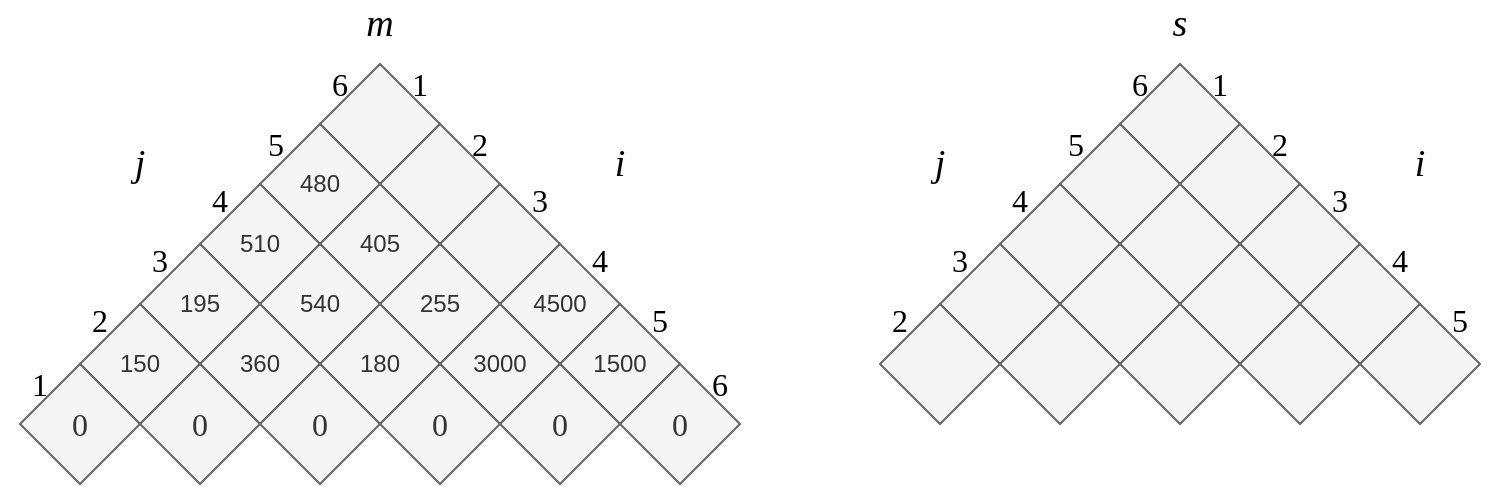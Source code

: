 <mxfile version="12.3.3" type="github" pages="1">
  <diagram id="A5NQOXtNuCn2YS7XO_Ea" name="Page-1">
    <mxGraphModel dx="772" dy="457" grid="1" gridSize="10" guides="1" tooltips="1" connect="1" arrows="1" fold="1" page="1" pageScale="1" pageWidth="850" pageHeight="1100" math="0" shadow="0">
      <root>
        <mxCell id="0"/>
        <mxCell id="1" parent="0"/>
        <mxCell id="EKviAfosVV8FFSTH-Syd-3" value="" style="rhombus;whiteSpace=wrap;html=1;fillColor=#f5f5f5;strokeColor=#666666;fontColor=#333333;" vertex="1" parent="1">
          <mxGeometry x="190" y="190" width="60" height="60" as="geometry"/>
        </mxCell>
        <mxCell id="EKviAfosVV8FFSTH-Syd-4" value="" style="rhombus;whiteSpace=wrap;html=1;fillColor=#f5f5f5;strokeColor=#666666;fontColor=#333333;" vertex="1" parent="1">
          <mxGeometry x="220" y="220" width="60" height="60" as="geometry"/>
        </mxCell>
        <mxCell id="EKviAfosVV8FFSTH-Syd-5" value="" style="rhombus;whiteSpace=wrap;html=1;fillColor=#f5f5f5;strokeColor=#666666;fontColor=#333333;" vertex="1" parent="1">
          <mxGeometry x="250" y="250" width="60" height="60" as="geometry"/>
        </mxCell>
        <mxCell id="EKviAfosVV8FFSTH-Syd-6" value="4500" style="rhombus;whiteSpace=wrap;html=1;fillColor=#f5f5f5;strokeColor=#666666;fontColor=#333333;" vertex="1" parent="1">
          <mxGeometry x="280" y="280" width="60" height="60" as="geometry"/>
        </mxCell>
        <mxCell id="EKviAfosVV8FFSTH-Syd-7" value="1500" style="rhombus;whiteSpace=wrap;html=1;fillColor=#f5f5f5;strokeColor=#666666;fontColor=#333333;" vertex="1" parent="1">
          <mxGeometry x="310" y="310" width="60" height="60" as="geometry"/>
        </mxCell>
        <mxCell id="EKviAfosVV8FFSTH-Syd-8" value="0" style="rhombus;whiteSpace=wrap;html=1;fillColor=#f5f5f5;strokeColor=#666666;fontColor=#333333;fontFamily=Times New Roman;fontSize=16;" vertex="1" parent="1">
          <mxGeometry x="340" y="340" width="60" height="60" as="geometry"/>
        </mxCell>
        <mxCell id="EKviAfosVV8FFSTH-Syd-9" value="480" style="rhombus;whiteSpace=wrap;html=1;fillColor=#f5f5f5;strokeColor=#666666;fontColor=#333333;" vertex="1" parent="1">
          <mxGeometry x="160" y="220" width="60" height="60" as="geometry"/>
        </mxCell>
        <mxCell id="EKviAfosVV8FFSTH-Syd-10" value="405" style="rhombus;whiteSpace=wrap;html=1;fillColor=#f5f5f5;strokeColor=#666666;fontColor=#333333;" vertex="1" parent="1">
          <mxGeometry x="190" y="250" width="60" height="60" as="geometry"/>
        </mxCell>
        <mxCell id="EKviAfosVV8FFSTH-Syd-11" value="255" style="rhombus;whiteSpace=wrap;html=1;fillColor=#f5f5f5;strokeColor=#666666;fontColor=#333333;" vertex="1" parent="1">
          <mxGeometry x="220" y="280" width="60" height="60" as="geometry"/>
        </mxCell>
        <mxCell id="EKviAfosVV8FFSTH-Syd-12" value="3000" style="rhombus;whiteSpace=wrap;html=1;fillColor=#f5f5f5;strokeColor=#666666;fontColor=#333333;" vertex="1" parent="1">
          <mxGeometry x="250" y="310" width="60" height="60" as="geometry"/>
        </mxCell>
        <mxCell id="EKviAfosVV8FFSTH-Syd-13" value="0" style="rhombus;whiteSpace=wrap;html=1;fillColor=#f5f5f5;strokeColor=#666666;fontColor=#333333;fontFamily=Times New Roman;fontSize=16;" vertex="1" parent="1">
          <mxGeometry x="280" y="340" width="60" height="60" as="geometry"/>
        </mxCell>
        <mxCell id="EKviAfosVV8FFSTH-Syd-15" value="510" style="rhombus;whiteSpace=wrap;html=1;fillColor=#f5f5f5;strokeColor=#666666;fontColor=#333333;" vertex="1" parent="1">
          <mxGeometry x="130" y="250" width="60" height="60" as="geometry"/>
        </mxCell>
        <mxCell id="EKviAfosVV8FFSTH-Syd-16" value="540" style="rhombus;whiteSpace=wrap;html=1;fillColor=#f5f5f5;strokeColor=#666666;fontColor=#333333;" vertex="1" parent="1">
          <mxGeometry x="160" y="280" width="60" height="60" as="geometry"/>
        </mxCell>
        <mxCell id="EKviAfosVV8FFSTH-Syd-17" value="180" style="rhombus;whiteSpace=wrap;html=1;fillColor=#f5f5f5;strokeColor=#666666;fontColor=#333333;" vertex="1" parent="1">
          <mxGeometry x="190" y="310" width="60" height="60" as="geometry"/>
        </mxCell>
        <mxCell id="EKviAfosVV8FFSTH-Syd-18" value="0" style="rhombus;whiteSpace=wrap;html=1;fillColor=#f5f5f5;strokeColor=#666666;fontColor=#333333;fontFamily=Times New Roman;fontSize=16;" vertex="1" parent="1">
          <mxGeometry x="220" y="340" width="60" height="60" as="geometry"/>
        </mxCell>
        <mxCell id="EKviAfosVV8FFSTH-Syd-22" value="195" style="rhombus;whiteSpace=wrap;html=1;fillColor=#f5f5f5;strokeColor=#666666;fontColor=#333333;" vertex="1" parent="1">
          <mxGeometry x="100" y="280" width="60" height="60" as="geometry"/>
        </mxCell>
        <mxCell id="EKviAfosVV8FFSTH-Syd-23" value="360" style="rhombus;whiteSpace=wrap;html=1;fillColor=#f5f5f5;strokeColor=#666666;fontColor=#333333;" vertex="1" parent="1">
          <mxGeometry x="130" y="310" width="60" height="60" as="geometry"/>
        </mxCell>
        <mxCell id="EKviAfosVV8FFSTH-Syd-24" value="0" style="rhombus;whiteSpace=wrap;html=1;fillColor=#f5f5f5;strokeColor=#666666;fontColor=#333333;fontFamily=Times New Roman;fontSize=16;" vertex="1" parent="1">
          <mxGeometry x="160" y="340" width="60" height="60" as="geometry"/>
        </mxCell>
        <mxCell id="EKviAfosVV8FFSTH-Syd-25" value="150" style="rhombus;whiteSpace=wrap;html=1;fillColor=#f5f5f5;strokeColor=#666666;fontColor=#333333;" vertex="1" parent="1">
          <mxGeometry x="70" y="310" width="60" height="60" as="geometry"/>
        </mxCell>
        <mxCell id="EKviAfosVV8FFSTH-Syd-26" value="0" style="rhombus;whiteSpace=wrap;html=1;fillColor=#f5f5f5;strokeColor=#666666;fontColor=#333333;fontFamily=Times New Roman;fontSize=16;" vertex="1" parent="1">
          <mxGeometry x="100" y="340" width="60" height="60" as="geometry"/>
        </mxCell>
        <mxCell id="EKviAfosVV8FFSTH-Syd-27" value="&lt;font face=&quot;Times New Roman&quot; style=&quot;font-size: 16px;&quot;&gt;0&lt;/font&gt;" style="rhombus;whiteSpace=wrap;html=1;fillColor=#f5f5f5;strokeColor=#666666;fontColor=#333333;fontSize=16;" vertex="1" parent="1">
          <mxGeometry x="40" y="340" width="60" height="60" as="geometry"/>
        </mxCell>
        <mxCell id="EKviAfosVV8FFSTH-Syd-59" value="&lt;font style=&quot;font-size: 19px&quot;&gt;&lt;i&gt;m&lt;/i&gt;&lt;/font&gt;" style="text;html=1;strokeColor=none;fillColor=none;align=center;verticalAlign=middle;whiteSpace=wrap;rounded=0;fontFamily=Times New Roman;fontSize=16;" vertex="1" parent="1">
          <mxGeometry x="200" y="160" width="40" height="20" as="geometry"/>
        </mxCell>
        <mxCell id="EKviAfosVV8FFSTH-Syd-63" value="&lt;font style=&quot;font-size: 19px&quot;&gt;&lt;i&gt;i&lt;/i&gt;&lt;/font&gt;" style="text;html=1;strokeColor=none;fillColor=none;align=center;verticalAlign=middle;whiteSpace=wrap;rounded=0;fontFamily=Times New Roman;fontSize=16;" vertex="1" parent="1">
          <mxGeometry x="320" y="230" width="40" height="20" as="geometry"/>
        </mxCell>
        <mxCell id="EKviAfosVV8FFSTH-Syd-65" value="&lt;font style=&quot;font-size: 19px&quot;&gt;&lt;i&gt;j&lt;/i&gt;&lt;/font&gt;" style="text;html=1;strokeColor=none;fillColor=none;align=center;verticalAlign=middle;whiteSpace=wrap;rounded=0;fontFamily=Times New Roman;fontSize=16;" vertex="1" parent="1">
          <mxGeometry x="80" y="230" width="40" height="20" as="geometry"/>
        </mxCell>
        <mxCell id="EKviAfosVV8FFSTH-Syd-66" value="1" style="text;html=1;strokeColor=none;fillColor=none;align=center;verticalAlign=middle;whiteSpace=wrap;rounded=0;fontFamily=Times New Roman;fontSize=16;" vertex="1" parent="1">
          <mxGeometry x="30" y="340" width="40" height="20" as="geometry"/>
        </mxCell>
        <mxCell id="EKviAfosVV8FFSTH-Syd-67" value="2" style="text;html=1;strokeColor=none;fillColor=none;align=center;verticalAlign=middle;whiteSpace=wrap;rounded=0;fontFamily=Times New Roman;fontSize=16;" vertex="1" parent="1">
          <mxGeometry x="60" y="308" width="40" height="20" as="geometry"/>
        </mxCell>
        <mxCell id="EKviAfosVV8FFSTH-Syd-68" value="3" style="text;html=1;strokeColor=none;fillColor=none;align=center;verticalAlign=middle;whiteSpace=wrap;rounded=0;fontFamily=Times New Roman;fontSize=16;" vertex="1" parent="1">
          <mxGeometry x="90" y="278" width="40" height="20" as="geometry"/>
        </mxCell>
        <mxCell id="EKviAfosVV8FFSTH-Syd-69" value="4" style="text;html=1;strokeColor=none;fillColor=none;align=center;verticalAlign=middle;whiteSpace=wrap;rounded=0;fontFamily=Times New Roman;fontSize=16;" vertex="1" parent="1">
          <mxGeometry x="120" y="248" width="40" height="20" as="geometry"/>
        </mxCell>
        <mxCell id="EKviAfosVV8FFSTH-Syd-70" value="5" style="text;html=1;strokeColor=none;fillColor=none;align=center;verticalAlign=middle;whiteSpace=wrap;rounded=0;fontFamily=Times New Roman;fontSize=16;" vertex="1" parent="1">
          <mxGeometry x="148" y="220" width="40" height="20" as="geometry"/>
        </mxCell>
        <mxCell id="EKviAfosVV8FFSTH-Syd-71" value="6" style="text;html=1;strokeColor=none;fillColor=none;align=center;verticalAlign=middle;whiteSpace=wrap;rounded=0;fontFamily=Times New Roman;fontSize=16;" vertex="1" parent="1">
          <mxGeometry x="180" y="190" width="40" height="20" as="geometry"/>
        </mxCell>
        <mxCell id="EKviAfosVV8FFSTH-Syd-72" value="1" style="text;html=1;strokeColor=none;fillColor=none;align=center;verticalAlign=middle;whiteSpace=wrap;rounded=0;fontFamily=Times New Roman;fontSize=16;" vertex="1" parent="1">
          <mxGeometry x="220" y="190" width="40" height="20" as="geometry"/>
        </mxCell>
        <mxCell id="EKviAfosVV8FFSTH-Syd-73" value="2" style="text;html=1;strokeColor=none;fillColor=none;align=center;verticalAlign=middle;whiteSpace=wrap;rounded=0;fontFamily=Times New Roman;fontSize=16;" vertex="1" parent="1">
          <mxGeometry x="250" y="220" width="40" height="20" as="geometry"/>
        </mxCell>
        <mxCell id="EKviAfosVV8FFSTH-Syd-74" value="3" style="text;html=1;strokeColor=none;fillColor=none;align=center;verticalAlign=middle;whiteSpace=wrap;rounded=0;fontFamily=Times New Roman;fontSize=16;" vertex="1" parent="1">
          <mxGeometry x="280" y="248" width="40" height="20" as="geometry"/>
        </mxCell>
        <mxCell id="EKviAfosVV8FFSTH-Syd-75" value="4" style="text;html=1;strokeColor=none;fillColor=none;align=center;verticalAlign=middle;whiteSpace=wrap;rounded=0;fontFamily=Times New Roman;fontSize=16;" vertex="1" parent="1">
          <mxGeometry x="310" y="278" width="40" height="20" as="geometry"/>
        </mxCell>
        <mxCell id="EKviAfosVV8FFSTH-Syd-76" value="5" style="text;html=1;strokeColor=none;fillColor=none;align=center;verticalAlign=middle;whiteSpace=wrap;rounded=0;fontFamily=Times New Roman;fontSize=16;" vertex="1" parent="1">
          <mxGeometry x="340" y="308" width="40" height="20" as="geometry"/>
        </mxCell>
        <mxCell id="EKviAfosVV8FFSTH-Syd-77" value="6" style="text;html=1;strokeColor=none;fillColor=none;align=center;verticalAlign=middle;whiteSpace=wrap;rounded=0;fontFamily=Times New Roman;fontSize=16;" vertex="1" parent="1">
          <mxGeometry x="370" y="340" width="40" height="20" as="geometry"/>
        </mxCell>
        <mxCell id="EKviAfosVV8FFSTH-Syd-78" value="" style="rhombus;whiteSpace=wrap;html=1;fillColor=#f5f5f5;strokeColor=#666666;fontColor=#333333;" vertex="1" parent="1">
          <mxGeometry x="590" y="190" width="60" height="60" as="geometry"/>
        </mxCell>
        <mxCell id="EKviAfosVV8FFSTH-Syd-79" value="" style="rhombus;whiteSpace=wrap;html=1;fillColor=#f5f5f5;strokeColor=#666666;fontColor=#333333;" vertex="1" parent="1">
          <mxGeometry x="620" y="220" width="60" height="60" as="geometry"/>
        </mxCell>
        <mxCell id="EKviAfosVV8FFSTH-Syd-80" value="" style="rhombus;whiteSpace=wrap;html=1;fillColor=#f5f5f5;strokeColor=#666666;fontColor=#333333;" vertex="1" parent="1">
          <mxGeometry x="650" y="250" width="60" height="60" as="geometry"/>
        </mxCell>
        <mxCell id="EKviAfosVV8FFSTH-Syd-81" value="" style="rhombus;whiteSpace=wrap;html=1;fillColor=#f5f5f5;strokeColor=#666666;fontColor=#333333;" vertex="1" parent="1">
          <mxGeometry x="680" y="280" width="60" height="60" as="geometry"/>
        </mxCell>
        <mxCell id="EKviAfosVV8FFSTH-Syd-82" value="" style="rhombus;whiteSpace=wrap;html=1;fillColor=#f5f5f5;strokeColor=#666666;fontColor=#333333;" vertex="1" parent="1">
          <mxGeometry x="710" y="310" width="60" height="60" as="geometry"/>
        </mxCell>
        <mxCell id="EKviAfosVV8FFSTH-Syd-84" value="" style="rhombus;whiteSpace=wrap;html=1;fillColor=#f5f5f5;strokeColor=#666666;fontColor=#333333;" vertex="1" parent="1">
          <mxGeometry x="560" y="220" width="60" height="60" as="geometry"/>
        </mxCell>
        <mxCell id="EKviAfosVV8FFSTH-Syd-85" value="" style="rhombus;whiteSpace=wrap;html=1;fillColor=#f5f5f5;strokeColor=#666666;fontColor=#333333;" vertex="1" parent="1">
          <mxGeometry x="590" y="250" width="60" height="60" as="geometry"/>
        </mxCell>
        <mxCell id="EKviAfosVV8FFSTH-Syd-86" value="" style="rhombus;whiteSpace=wrap;html=1;fillColor=#f5f5f5;strokeColor=#666666;fontColor=#333333;" vertex="1" parent="1">
          <mxGeometry x="620" y="280" width="60" height="60" as="geometry"/>
        </mxCell>
        <mxCell id="EKviAfosVV8FFSTH-Syd-87" value="" style="rhombus;whiteSpace=wrap;html=1;fillColor=#f5f5f5;strokeColor=#666666;fontColor=#333333;" vertex="1" parent="1">
          <mxGeometry x="650" y="310" width="60" height="60" as="geometry"/>
        </mxCell>
        <mxCell id="EKviAfosVV8FFSTH-Syd-89" value="" style="rhombus;whiteSpace=wrap;html=1;fillColor=#f5f5f5;strokeColor=#666666;fontColor=#333333;" vertex="1" parent="1">
          <mxGeometry x="530" y="250" width="60" height="60" as="geometry"/>
        </mxCell>
        <mxCell id="EKviAfosVV8FFSTH-Syd-90" value="" style="rhombus;whiteSpace=wrap;html=1;fillColor=#f5f5f5;strokeColor=#666666;fontColor=#333333;" vertex="1" parent="1">
          <mxGeometry x="560" y="280" width="60" height="60" as="geometry"/>
        </mxCell>
        <mxCell id="EKviAfosVV8FFSTH-Syd-91" value="" style="rhombus;whiteSpace=wrap;html=1;fillColor=#f5f5f5;strokeColor=#666666;fontColor=#333333;" vertex="1" parent="1">
          <mxGeometry x="590" y="310" width="60" height="60" as="geometry"/>
        </mxCell>
        <mxCell id="EKviAfosVV8FFSTH-Syd-93" value="" style="rhombus;whiteSpace=wrap;html=1;fillColor=#f5f5f5;strokeColor=#666666;fontColor=#333333;" vertex="1" parent="1">
          <mxGeometry x="500" y="280" width="60" height="60" as="geometry"/>
        </mxCell>
        <mxCell id="EKviAfosVV8FFSTH-Syd-94" value="" style="rhombus;whiteSpace=wrap;html=1;fillColor=#f5f5f5;strokeColor=#666666;fontColor=#333333;" vertex="1" parent="1">
          <mxGeometry x="530" y="310" width="60" height="60" as="geometry"/>
        </mxCell>
        <mxCell id="EKviAfosVV8FFSTH-Syd-96" value="" style="rhombus;whiteSpace=wrap;html=1;fillColor=#f5f5f5;strokeColor=#666666;fontColor=#333333;" vertex="1" parent="1">
          <mxGeometry x="470" y="310" width="60" height="60" as="geometry"/>
        </mxCell>
        <mxCell id="EKviAfosVV8FFSTH-Syd-99" value="&lt;font style=&quot;font-size: 19px&quot;&gt;&lt;i&gt;s&lt;/i&gt;&lt;/font&gt;" style="text;html=1;strokeColor=none;fillColor=none;align=center;verticalAlign=middle;whiteSpace=wrap;rounded=0;fontFamily=Times New Roman;fontSize=16;" vertex="1" parent="1">
          <mxGeometry x="600" y="160" width="40" height="20" as="geometry"/>
        </mxCell>
        <mxCell id="EKviAfosVV8FFSTH-Syd-100" value="&lt;font style=&quot;font-size: 19px&quot;&gt;&lt;i&gt;i&lt;/i&gt;&lt;/font&gt;" style="text;html=1;strokeColor=none;fillColor=none;align=center;verticalAlign=middle;whiteSpace=wrap;rounded=0;fontFamily=Times New Roman;fontSize=16;" vertex="1" parent="1">
          <mxGeometry x="720" y="230" width="40" height="20" as="geometry"/>
        </mxCell>
        <mxCell id="EKviAfosVV8FFSTH-Syd-101" value="&lt;font style=&quot;font-size: 19px&quot;&gt;&lt;i&gt;j&lt;/i&gt;&lt;/font&gt;" style="text;html=1;strokeColor=none;fillColor=none;align=center;verticalAlign=middle;whiteSpace=wrap;rounded=0;fontFamily=Times New Roman;fontSize=16;" vertex="1" parent="1">
          <mxGeometry x="480" y="230" width="40" height="20" as="geometry"/>
        </mxCell>
        <mxCell id="EKviAfosVV8FFSTH-Syd-103" value="2" style="text;html=1;strokeColor=none;fillColor=none;align=center;verticalAlign=middle;whiteSpace=wrap;rounded=0;fontFamily=Times New Roman;fontSize=16;" vertex="1" parent="1">
          <mxGeometry x="460" y="308" width="40" height="20" as="geometry"/>
        </mxCell>
        <mxCell id="EKviAfosVV8FFSTH-Syd-104" value="3" style="text;html=1;strokeColor=none;fillColor=none;align=center;verticalAlign=middle;whiteSpace=wrap;rounded=0;fontFamily=Times New Roman;fontSize=16;" vertex="1" parent="1">
          <mxGeometry x="490" y="278" width="40" height="20" as="geometry"/>
        </mxCell>
        <mxCell id="EKviAfosVV8FFSTH-Syd-105" value="4" style="text;html=1;strokeColor=none;fillColor=none;align=center;verticalAlign=middle;whiteSpace=wrap;rounded=0;fontFamily=Times New Roman;fontSize=16;" vertex="1" parent="1">
          <mxGeometry x="520" y="248" width="40" height="20" as="geometry"/>
        </mxCell>
        <mxCell id="EKviAfosVV8FFSTH-Syd-106" value="5" style="text;html=1;strokeColor=none;fillColor=none;align=center;verticalAlign=middle;whiteSpace=wrap;rounded=0;fontFamily=Times New Roman;fontSize=16;" vertex="1" parent="1">
          <mxGeometry x="548" y="220" width="40" height="20" as="geometry"/>
        </mxCell>
        <mxCell id="EKviAfosVV8FFSTH-Syd-107" value="6" style="text;html=1;strokeColor=none;fillColor=none;align=center;verticalAlign=middle;whiteSpace=wrap;rounded=0;fontFamily=Times New Roman;fontSize=16;" vertex="1" parent="1">
          <mxGeometry x="580" y="190" width="40" height="20" as="geometry"/>
        </mxCell>
        <mxCell id="EKviAfosVV8FFSTH-Syd-108" value="1" style="text;html=1;strokeColor=none;fillColor=none;align=center;verticalAlign=middle;whiteSpace=wrap;rounded=0;fontFamily=Times New Roman;fontSize=16;" vertex="1" parent="1">
          <mxGeometry x="620" y="190" width="40" height="20" as="geometry"/>
        </mxCell>
        <mxCell id="EKviAfosVV8FFSTH-Syd-109" value="2" style="text;html=1;strokeColor=none;fillColor=none;align=center;verticalAlign=middle;whiteSpace=wrap;rounded=0;fontFamily=Times New Roman;fontSize=16;" vertex="1" parent="1">
          <mxGeometry x="650" y="220" width="40" height="20" as="geometry"/>
        </mxCell>
        <mxCell id="EKviAfosVV8FFSTH-Syd-110" value="3" style="text;html=1;strokeColor=none;fillColor=none;align=center;verticalAlign=middle;whiteSpace=wrap;rounded=0;fontFamily=Times New Roman;fontSize=16;" vertex="1" parent="1">
          <mxGeometry x="680" y="248" width="40" height="20" as="geometry"/>
        </mxCell>
        <mxCell id="EKviAfosVV8FFSTH-Syd-111" value="4" style="text;html=1;strokeColor=none;fillColor=none;align=center;verticalAlign=middle;whiteSpace=wrap;rounded=0;fontFamily=Times New Roman;fontSize=16;" vertex="1" parent="1">
          <mxGeometry x="710" y="278" width="40" height="20" as="geometry"/>
        </mxCell>
        <mxCell id="EKviAfosVV8FFSTH-Syd-112" value="5" style="text;html=1;strokeColor=none;fillColor=none;align=center;verticalAlign=middle;whiteSpace=wrap;rounded=0;fontFamily=Times New Roman;fontSize=16;" vertex="1" parent="1">
          <mxGeometry x="740" y="308" width="40" height="20" as="geometry"/>
        </mxCell>
      </root>
    </mxGraphModel>
  </diagram>
</mxfile>

